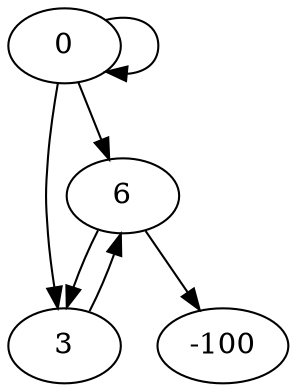 digraph tree {
    "0";
    "6";
    "3";
    "0";
    "3";
    "6";
    "-100";
    "0" -> "6";
    "0" -> "0";
    "6" -> "3";
    "0" -> "3";
    "3" -> "6";
    "6" -> "-100";
}
